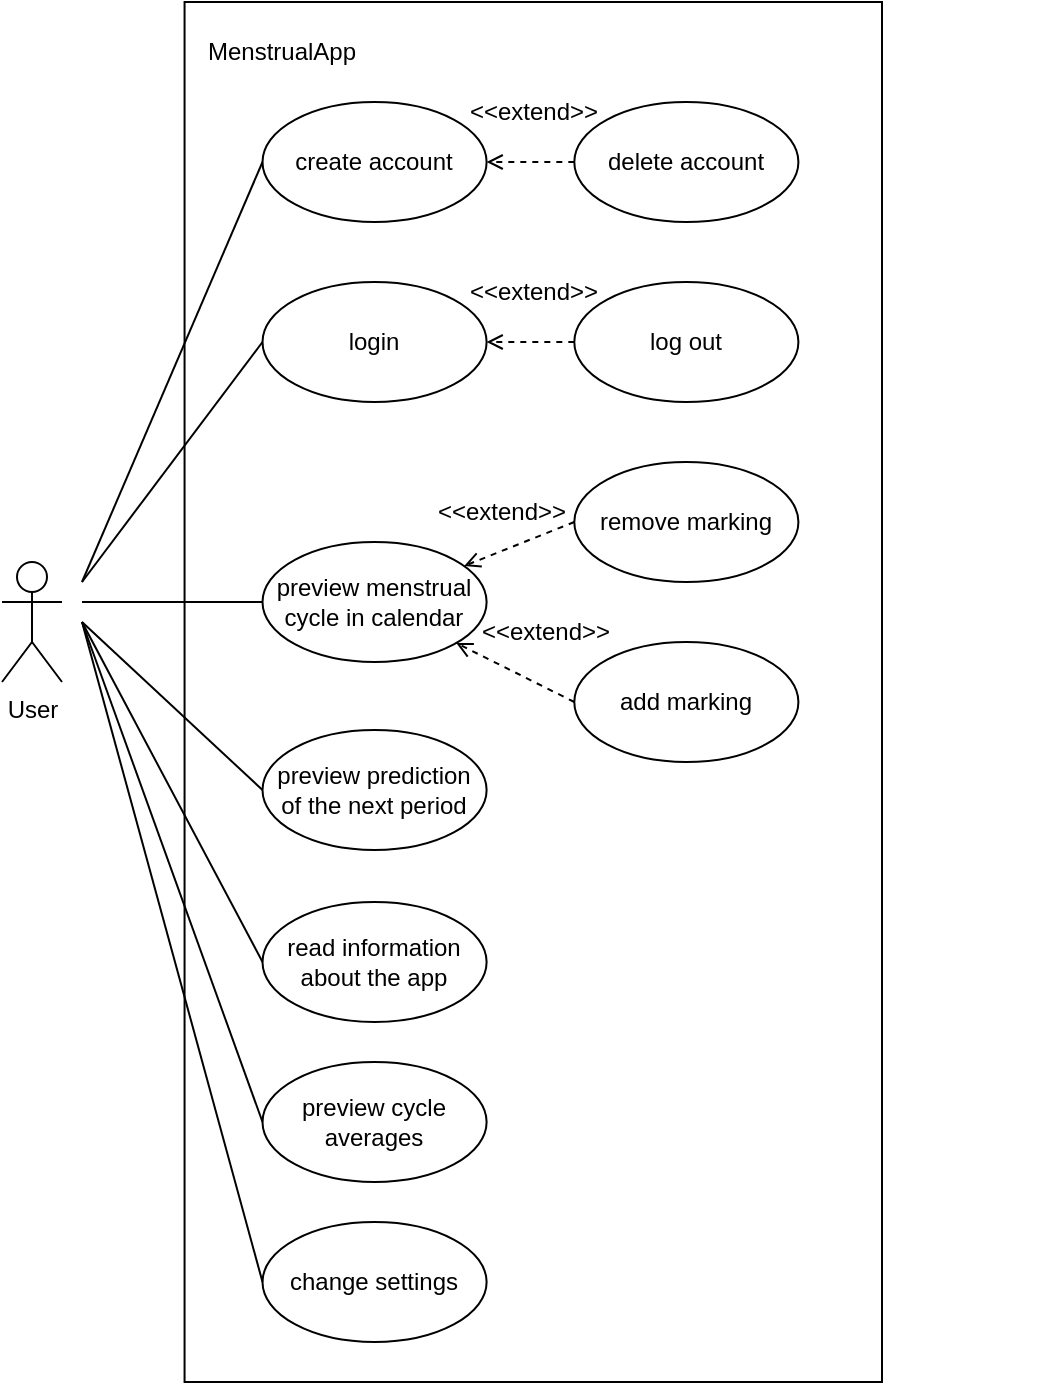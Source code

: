 <mxfile version="24.4.3" type="device">
  <diagram name="Sivu-1" id="XjziBoeQB1M-8xvojqmM">
    <mxGraphModel dx="734" dy="781" grid="1" gridSize="10" guides="1" tooltips="1" connect="1" arrows="1" fold="1" page="1" pageScale="1" pageWidth="1169" pageHeight="827" math="0" shadow="0">
      <root>
        <mxCell id="0" />
        <mxCell id="1" parent="0" />
        <mxCell id="AoIM3a7iJawQwg-zqPbs-1" value="User" style="shape=umlActor;verticalLabelPosition=bottom;verticalAlign=top;html=1;outlineConnect=0;" vertex="1" parent="1">
          <mxGeometry x="90" y="330" width="30" height="60" as="geometry" />
        </mxCell>
        <mxCell id="AoIM3a7iJawQwg-zqPbs-5" value="" style="group" vertex="1" connectable="0" parent="1">
          <mxGeometry x="230" y="110" width="380" height="630" as="geometry" />
        </mxCell>
        <mxCell id="AoIM3a7iJawQwg-zqPbs-2" value="" style="rounded=0;whiteSpace=wrap;html=1;" vertex="1" parent="AoIM3a7iJawQwg-zqPbs-5">
          <mxGeometry x="-48.72" y="-60" width="348.72" height="690" as="geometry" />
        </mxCell>
        <mxCell id="AoIM3a7iJawQwg-zqPbs-3" value="preview menstrual cycle in calendar" style="ellipse;whiteSpace=wrap;html=1;" vertex="1" parent="AoIM3a7iJawQwg-zqPbs-5">
          <mxGeometry x="-9.744" y="210" width="112.051" height="60" as="geometry" />
        </mxCell>
        <mxCell id="AoIM3a7iJawQwg-zqPbs-6" value="remove marking" style="ellipse;whiteSpace=wrap;html=1;" vertex="1" parent="AoIM3a7iJawQwg-zqPbs-5">
          <mxGeometry x="146.154" y="170" width="112.051" height="60" as="geometry" />
        </mxCell>
        <mxCell id="AoIM3a7iJawQwg-zqPbs-7" value="add marking" style="ellipse;whiteSpace=wrap;html=1;" vertex="1" parent="AoIM3a7iJawQwg-zqPbs-5">
          <mxGeometry x="146.154" y="260" width="112.051" height="60" as="geometry" />
        </mxCell>
        <mxCell id="AoIM3a7iJawQwg-zqPbs-8" value="preview prediction of the next period" style="ellipse;whiteSpace=wrap;html=1;" vertex="1" parent="AoIM3a7iJawQwg-zqPbs-5">
          <mxGeometry x="-9.744" y="304" width="112.051" height="60" as="geometry" />
        </mxCell>
        <mxCell id="AoIM3a7iJawQwg-zqPbs-9" value="login" style="ellipse;whiteSpace=wrap;html=1;" vertex="1" parent="AoIM3a7iJawQwg-zqPbs-5">
          <mxGeometry x="-9.744" y="80" width="112.051" height="60" as="geometry" />
        </mxCell>
        <mxCell id="AoIM3a7iJawQwg-zqPbs-20" style="edgeStyle=orthogonalEdgeStyle;rounded=0;orthogonalLoop=1;jettySize=auto;html=1;entryX=1;entryY=0.5;entryDx=0;entryDy=0;dashed=1;endArrow=open;endFill=0;" edge="1" parent="AoIM3a7iJawQwg-zqPbs-5" source="AoIM3a7iJawQwg-zqPbs-10" target="AoIM3a7iJawQwg-zqPbs-9">
          <mxGeometry relative="1" as="geometry" />
        </mxCell>
        <mxCell id="AoIM3a7iJawQwg-zqPbs-10" value="log out" style="ellipse;whiteSpace=wrap;html=1;" vertex="1" parent="AoIM3a7iJawQwg-zqPbs-5">
          <mxGeometry x="146.154" y="80" width="112.051" height="60" as="geometry" />
        </mxCell>
        <mxCell id="AoIM3a7iJawQwg-zqPbs-11" value="preview cycle averages" style="ellipse;whiteSpace=wrap;html=1;" vertex="1" parent="AoIM3a7iJawQwg-zqPbs-5">
          <mxGeometry x="-9.744" y="470" width="112.051" height="60" as="geometry" />
        </mxCell>
        <mxCell id="AoIM3a7iJawQwg-zqPbs-12" value="change settings" style="ellipse;whiteSpace=wrap;html=1;" vertex="1" parent="AoIM3a7iJawQwg-zqPbs-5">
          <mxGeometry x="-9.744" y="550" width="112.051" height="60" as="geometry" />
        </mxCell>
        <mxCell id="AoIM3a7iJawQwg-zqPbs-13" value="read information about the app" style="ellipse;whiteSpace=wrap;html=1;" vertex="1" parent="AoIM3a7iJawQwg-zqPbs-5">
          <mxGeometry x="-9.744" y="390" width="112.051" height="60" as="geometry" />
        </mxCell>
        <mxCell id="AoIM3a7iJawQwg-zqPbs-15" value="create account" style="ellipse;whiteSpace=wrap;html=1;" vertex="1" parent="AoIM3a7iJawQwg-zqPbs-5">
          <mxGeometry x="-9.744" y="-10" width="112.051" height="60" as="geometry" />
        </mxCell>
        <mxCell id="AoIM3a7iJawQwg-zqPbs-19" style="edgeStyle=orthogonalEdgeStyle;rounded=0;orthogonalLoop=1;jettySize=auto;html=1;entryX=1;entryY=0.5;entryDx=0;entryDy=0;dashed=1;endArrow=open;endFill=0;" edge="1" parent="AoIM3a7iJawQwg-zqPbs-5" source="AoIM3a7iJawQwg-zqPbs-16" target="AoIM3a7iJawQwg-zqPbs-15">
          <mxGeometry relative="1" as="geometry" />
        </mxCell>
        <mxCell id="AoIM3a7iJawQwg-zqPbs-16" value="delete account" style="ellipse;whiteSpace=wrap;html=1;" vertex="1" parent="AoIM3a7iJawQwg-zqPbs-5">
          <mxGeometry x="146.154" y="-10" width="112.051" height="60" as="geometry" />
        </mxCell>
        <mxCell id="AoIM3a7iJawQwg-zqPbs-4" value="MenstrualApp" style="text;html=1;align=center;verticalAlign=middle;whiteSpace=wrap;rounded=0;" vertex="1" parent="AoIM3a7iJawQwg-zqPbs-5">
          <mxGeometry x="-29.231" y="-50" width="58.462" height="30" as="geometry" />
        </mxCell>
        <mxCell id="AoIM3a7iJawQwg-zqPbs-22" value="" style="endArrow=open;dashed=1;html=1;rounded=0;exitX=0;exitY=0.5;exitDx=0;exitDy=0;endFill=0;" edge="1" parent="AoIM3a7iJawQwg-zqPbs-5" source="AoIM3a7iJawQwg-zqPbs-6" target="AoIM3a7iJawQwg-zqPbs-3">
          <mxGeometry width="50" height="50" relative="1" as="geometry">
            <mxPoint x="90" y="260" as="sourcePoint" />
            <mxPoint x="-80" y="170" as="targetPoint" />
          </mxGeometry>
        </mxCell>
        <mxCell id="AoIM3a7iJawQwg-zqPbs-23" value="" style="endArrow=open;dashed=1;html=1;rounded=0;exitX=0;exitY=0.5;exitDx=0;exitDy=0;endFill=0;" edge="1" parent="AoIM3a7iJawQwg-zqPbs-5" source="AoIM3a7iJawQwg-zqPbs-7" target="AoIM3a7iJawQwg-zqPbs-3">
          <mxGeometry width="50" height="50" relative="1" as="geometry">
            <mxPoint x="156" y="210" as="sourcePoint" />
            <mxPoint x="101" y="232" as="targetPoint" />
          </mxGeometry>
        </mxCell>
        <mxCell id="AoIM3a7iJawQwg-zqPbs-24" value="&amp;lt;&amp;lt;extend&amp;gt;&amp;gt;" style="text;html=1;align=center;verticalAlign=middle;whiteSpace=wrap;rounded=0;" vertex="1" parent="AoIM3a7iJawQwg-zqPbs-5">
          <mxGeometry x="102.31" y="240" width="60" height="30" as="geometry" />
        </mxCell>
        <mxCell id="AoIM3a7iJawQwg-zqPbs-25" value="&amp;lt;&amp;lt;extend&amp;gt;&amp;gt;" style="text;html=1;align=center;verticalAlign=middle;whiteSpace=wrap;rounded=0;" vertex="1" parent="AoIM3a7iJawQwg-zqPbs-5">
          <mxGeometry x="80" y="180" width="60" height="30" as="geometry" />
        </mxCell>
        <mxCell id="AoIM3a7iJawQwg-zqPbs-26" value="&amp;lt;&amp;lt;extend&amp;gt;&amp;gt;" style="text;html=1;align=center;verticalAlign=middle;whiteSpace=wrap;rounded=0;" vertex="1" parent="AoIM3a7iJawQwg-zqPbs-5">
          <mxGeometry x="95.64" y="70" width="60" height="30" as="geometry" />
        </mxCell>
        <mxCell id="AoIM3a7iJawQwg-zqPbs-28" value="&amp;lt;&amp;lt;extend&amp;gt;&amp;gt;" style="text;html=1;align=center;verticalAlign=middle;whiteSpace=wrap;rounded=0;" vertex="1" parent="AoIM3a7iJawQwg-zqPbs-5">
          <mxGeometry x="95.64" y="-20" width="60" height="30" as="geometry" />
        </mxCell>
        <mxCell id="AoIM3a7iJawQwg-zqPbs-29" value="" style="endArrow=none;html=1;rounded=0;entryX=0;entryY=0.5;entryDx=0;entryDy=0;" edge="1" parent="1" target="AoIM3a7iJawQwg-zqPbs-15">
          <mxGeometry width="50" height="50" relative="1" as="geometry">
            <mxPoint x="130" y="340" as="sourcePoint" />
            <mxPoint x="370" y="360" as="targetPoint" />
          </mxGeometry>
        </mxCell>
        <mxCell id="AoIM3a7iJawQwg-zqPbs-30" value="" style="endArrow=none;html=1;rounded=0;entryX=0;entryY=0.5;entryDx=0;entryDy=0;" edge="1" parent="1" target="AoIM3a7iJawQwg-zqPbs-9">
          <mxGeometry width="50" height="50" relative="1" as="geometry">
            <mxPoint x="130" y="340" as="sourcePoint" />
            <mxPoint x="230" y="140" as="targetPoint" />
          </mxGeometry>
        </mxCell>
        <mxCell id="AoIM3a7iJawQwg-zqPbs-31" value="" style="endArrow=none;html=1;rounded=0;entryX=0;entryY=0.5;entryDx=0;entryDy=0;" edge="1" parent="1" target="AoIM3a7iJawQwg-zqPbs-3">
          <mxGeometry width="50" height="50" relative="1" as="geometry">
            <mxPoint x="130" y="350" as="sourcePoint" />
            <mxPoint x="240" y="150" as="targetPoint" />
          </mxGeometry>
        </mxCell>
        <mxCell id="AoIM3a7iJawQwg-zqPbs-32" value="" style="endArrow=none;html=1;rounded=0;entryX=0;entryY=0.5;entryDx=0;entryDy=0;" edge="1" parent="1" target="AoIM3a7iJawQwg-zqPbs-8">
          <mxGeometry width="50" height="50" relative="1" as="geometry">
            <mxPoint x="130" y="360" as="sourcePoint" />
            <mxPoint x="250" y="160" as="targetPoint" />
          </mxGeometry>
        </mxCell>
        <mxCell id="AoIM3a7iJawQwg-zqPbs-33" value="" style="endArrow=none;html=1;rounded=0;entryX=0;entryY=0.5;entryDx=0;entryDy=0;" edge="1" parent="1" target="AoIM3a7iJawQwg-zqPbs-13">
          <mxGeometry width="50" height="50" relative="1" as="geometry">
            <mxPoint x="130" y="360" as="sourcePoint" />
            <mxPoint x="260" y="170" as="targetPoint" />
          </mxGeometry>
        </mxCell>
        <mxCell id="AoIM3a7iJawQwg-zqPbs-34" value="" style="endArrow=none;html=1;rounded=0;entryX=0;entryY=0.5;entryDx=0;entryDy=0;" edge="1" parent="1" target="AoIM3a7iJawQwg-zqPbs-11">
          <mxGeometry width="50" height="50" relative="1" as="geometry">
            <mxPoint x="130" y="360" as="sourcePoint" />
            <mxPoint x="270" y="180" as="targetPoint" />
          </mxGeometry>
        </mxCell>
        <mxCell id="AoIM3a7iJawQwg-zqPbs-35" value="" style="endArrow=none;html=1;rounded=0;entryX=0;entryY=0.5;entryDx=0;entryDy=0;" edge="1" parent="1" target="AoIM3a7iJawQwg-zqPbs-12">
          <mxGeometry width="50" height="50" relative="1" as="geometry">
            <mxPoint x="130" y="360" as="sourcePoint" />
            <mxPoint x="280" y="190" as="targetPoint" />
          </mxGeometry>
        </mxCell>
      </root>
    </mxGraphModel>
  </diagram>
</mxfile>
